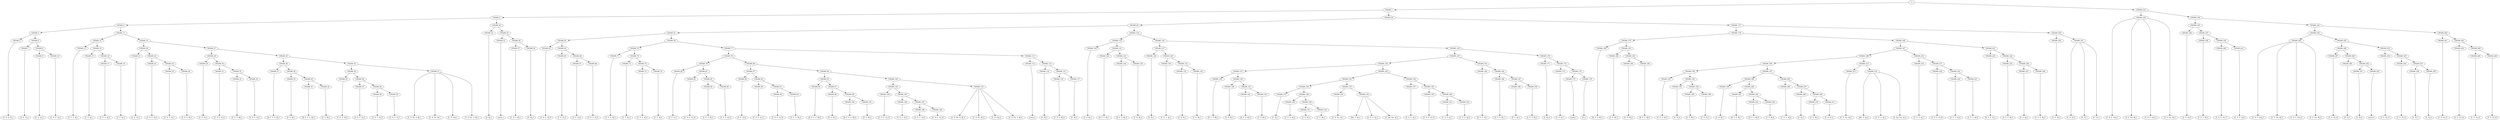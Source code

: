 digraph sample{
"S" -> "C85289_1";
"C85289_1" -> "C85289_2";
"C85289_2" -> "C85289_3";
"C85289_3" -> "C85289_4";
"C85289_4" -> "C85289_5";
"C85289_5" -> "[C  D  E  G]_1";
"C85289_4" -> "C85289_6";
"C85289_6" -> "C85289_7";
"C85289_7" -> "[C  E  G]_1";
"C85289_6" -> "C85289_8";
"C85289_8" -> "C85289_9";
"C85289_9" -> "[C  E  G]_2";
"C85289_8" -> "C85289_10";
"C85289_10" -> "[C  D  E  G]_2";
"C85289_3" -> "C85289_11";
"C85289_11" -> "C85289_12";
"C85289_12" -> "C85289_13";
"C85289_13" -> "[C  F  G  A]_1";
"C85289_12" -> "C85289_14";
"C85289_14" -> "C85289_15";
"C85289_15" -> "[C  F  A]_1";
"C85289_14" -> "C85289_16";
"C85289_16" -> "C85289_17";
"C85289_17" -> "[C  F  G  A]_2";
"C85289_16" -> "C85289_18";
"C85289_18" -> "[C  F  A]_2";
"C85289_11" -> "C85289_19";
"C85289_19" -> "C85289_20";
"C85289_20" -> "C85289_21";
"C85289_21" -> "[C  E  G]_3";
"C85289_20" -> "C85289_22";
"C85289_22" -> "C85289_23";
"C85289_23" -> "[C  D  E  G]_3";
"C85289_22" -> "C85289_24";
"C85289_24" -> "C85289_25";
"C85289_25" -> "[C  E  F  G]_1";
"C85289_24" -> "C85289_26";
"C85289_26" -> "[C  E  G  B]_1";
"C85289_19" -> "C85289_27";
"C85289_27" -> "C85289_28";
"C85289_28" -> "C85289_29";
"C85289_29" -> "[C  E  G]_4";
"C85289_28" -> "C85289_30";
"C85289_30" -> "C85289_31";
"C85289_31" -> "[C  D  E  G]_4";
"C85289_30" -> "C85289_32";
"C85289_32" -> "C85289_33";
"C85289_33" -> "[C  E  G  B]_2";
"C85289_32" -> "C85289_34";
"C85289_34" -> "[C  D  E  G]_5";
"C85289_27" -> "C85289_35";
"C85289_35" -> "C85289_36";
"C85289_36" -> "C85289_37";
"C85289_37" -> "[D  E  F  G  B]_1";
"C85289_36" -> "C85289_38";
"C85289_38" -> "C85289_39";
"C85289_39" -> "[F  G  B]_1";
"C85289_38" -> "C85289_40";
"C85289_40" -> "C85289_41";
"C85289_41" -> "[D  E  F  G  B]_2";
"C85289_40" -> "C85289_42";
"C85289_42" -> "[F  G  B]_2";
"C85289_35" -> "C85289_43";
"C85289_43" -> "C85289_44";
"C85289_44" -> "C85289_45";
"C85289_45" -> "[C  D  E  G]_6";
"C85289_44" -> "C85289_46";
"C85289_46" -> "C85289_47";
"C85289_47" -> "[C  E  F  G]_2";
"C85289_46" -> "C85289_48";
"C85289_48" -> "C85289_49";
"C85289_49" -> "[C  E  F  G]_3";
"C85289_48" -> "C85289_50";
"C85289_50" -> "[C  D  E  G]_7";
"C85289_43" -> "C85289_51";
"C85289_51" -> "[C  D  Fis  A  B]_1";
"C85289_51" -> "[C  D  Fis  B]_1";
"C85289_51" -> "[C  D  Fis]_1";
"C85289_51" -> "[C  D  Fis  A  B]_2";
"C85289_2" -> "C85289_52";
"C85289_52" -> "C85289_53";
"C85289_53" -> "[G  B]_1";
"C85289_52" -> "C85289_54";
"C85289_54" -> "C85289_55";
"C85289_55" -> "[rest]_1";
"C85289_54" -> "C85289_56";
"C85289_56" -> "C85289_57";
"C85289_57" -> "[C  D  G  B]_1";
"C85289_56" -> "C85289_58";
"C85289_58" -> "[G  B]_2";
"C85289_1" -> "C85289_59";
"C85289_59" -> "C85289_60";
"C85289_60" -> "C85289_61";
"C85289_61" -> "C85289_62";
"C85289_62" -> "C85289_63";
"C85289_63" -> "[C  D  E  G]_8";
"C85289_62" -> "C85289_64";
"C85289_64" -> "C85289_65";
"C85289_65" -> "[C  E  G]_5";
"C85289_64" -> "C85289_66";
"C85289_66" -> "C85289_67";
"C85289_67" -> "[C  E  G]_6";
"C85289_66" -> "C85289_68";
"C85289_68" -> "[C  D  E  G]_9";
"C85289_61" -> "C85289_69";
"C85289_69" -> "C85289_70";
"C85289_70" -> "C85289_71";
"C85289_71" -> "[C  F  G  A]_3";
"C85289_70" -> "C85289_72";
"C85289_72" -> "C85289_73";
"C85289_73" -> "[C  F  A]_3";
"C85289_72" -> "C85289_74";
"C85289_74" -> "C85289_75";
"C85289_75" -> "[C  F  G  A]_4";
"C85289_74" -> "C85289_76";
"C85289_76" -> "[C  F  A]_4";
"C85289_69" -> "C85289_77";
"C85289_77" -> "C85289_78";
"C85289_78" -> "C85289_79";
"C85289_79" -> "C85289_80";
"C85289_80" -> "[C  E  G]_7";
"C85289_79" -> "C85289_81";
"C85289_81" -> "C85289_82";
"C85289_82" -> "[C  D  E  G]_10";
"C85289_81" -> "C85289_83";
"C85289_83" -> "C85289_84";
"C85289_84" -> "[C  E  G  B]_3";
"C85289_83" -> "C85289_85";
"C85289_85" -> "[C  E  F  G]_4";
"C85289_78" -> "C85289_86";
"C85289_86" -> "C85289_87";
"C85289_87" -> "C85289_88";
"C85289_88" -> "[C  E  G]_8";
"C85289_87" -> "C85289_89";
"C85289_89" -> "C85289_90";
"C85289_90" -> "[C  D  E  G]_11";
"C85289_89" -> "C85289_91";
"C85289_91" -> "C85289_92";
"C85289_92" -> "[C  D  E  G]_12";
"C85289_91" -> "C85289_93";
"C85289_93" -> "[C  E  G  B]_4";
"C85289_86" -> "C85289_94";
"C85289_94" -> "C85289_95";
"C85289_95" -> "C85289_96";
"C85289_96" -> "[D  E  F  G  B]_3";
"C85289_95" -> "C85289_97";
"C85289_97" -> "C85289_98";
"C85289_98" -> "[F  G  B]_3";
"C85289_97" -> "C85289_99";
"C85289_99" -> "C85289_100";
"C85289_100" -> "[D  E  F  G  B]_4";
"C85289_99" -> "C85289_101";
"C85289_101" -> "[F  G  B]_4";
"C85289_94" -> "C85289_102";
"C85289_102" -> "C85289_103";
"C85289_103" -> "C85289_104";
"C85289_104" -> "[C  D  E  G]_13";
"C85289_103" -> "C85289_105";
"C85289_105" -> "C85289_106";
"C85289_106" -> "[C  E  F  G]_5";
"C85289_105" -> "C85289_107";
"C85289_107" -> "C85289_108";
"C85289_108" -> "[C  E  F  G]_6";
"C85289_107" -> "C85289_109";
"C85289_109" -> "[C  D  E  G]_14";
"C85289_102" -> "C85289_110";
"C85289_110" -> "[C  D  Fis  A  B]_3";
"C85289_110" -> "[C  D  Fis  B]_2";
"C85289_110" -> "[C  D  Fis]_2";
"C85289_110" -> "[C  D  Fis  A  B]_4";
"C85289_77" -> "C85289_111";
"C85289_111" -> "C85289_112";
"C85289_112" -> "[rest]_2";
"C85289_111" -> "C85289_113";
"C85289_113" -> "C85289_114";
"C85289_114" -> "[G  B]_3";
"C85289_113" -> "C85289_115";
"C85289_115" -> "C85289_116";
"C85289_116" -> "[C  D  G  B]_2";
"C85289_115" -> "C85289_117";
"C85289_117" -> "[G  B]_4";
"C85289_60" -> "C85289_118";
"C85289_118" -> "C85289_119";
"C85289_119" -> "C85289_120";
"C85289_120" -> "[C  D  B]_1";
"C85289_119" -> "C85289_121";
"C85289_121" -> "C85289_122";
"C85289_122" -> "[D  F  G  B]_1";
"C85289_121" -> "C85289_123";
"C85289_123" -> "C85289_124";
"C85289_124" -> "[D  F  G  B]_2";
"C85289_123" -> "C85289_125";
"C85289_125" -> "[C  D  B]_2";
"C85289_118" -> "C85289_126";
"C85289_126" -> "C85289_127";
"C85289_127" -> "C85289_128";
"C85289_128" -> "[C  E]_1";
"C85289_127" -> "C85289_129";
"C85289_129" -> "C85289_130";
"C85289_130" -> "[C  E  G  A]_1";
"C85289_129" -> "C85289_131";
"C85289_131" -> "C85289_132";
"C85289_132" -> "[C  D  E]_1";
"C85289_131" -> "C85289_133";
"C85289_133" -> "[C  E  B]_1";
"C85289_126" -> "C85289_134";
"C85289_134" -> "C85289_135";
"C85289_135" -> "C85289_136";
"C85289_136" -> "C85289_137";
"C85289_137" -> "C85289_138";
"C85289_138" -> "[D  F  G  B]_3";
"C85289_137" -> "C85289_139";
"C85289_139" -> "C85289_140";
"C85289_140" -> "[C  D  B]_3";
"C85289_139" -> "C85289_141";
"C85289_141" -> "C85289_142";
"C85289_142" -> "[D  F  G  B]_4";
"C85289_141" -> "C85289_143";
"C85289_143" -> "[C  D  B]_4";
"C85289_136" -> "C85289_144";
"C85289_144" -> "C85289_145";
"C85289_145" -> "C85289_146";
"C85289_146" -> "C85289_147";
"C85289_147" -> "[C  E]_2";
"C85289_146" -> "C85289_148";
"C85289_148" -> "C85289_149";
"C85289_149" -> "[C  E  G  A]_2";
"C85289_148" -> "C85289_150";
"C85289_150" -> "C85289_151";
"C85289_151" -> "[C  D  E]_2";
"C85289_150" -> "C85289_152";
"C85289_152" -> "[C  E  B]_2";
"C85289_145" -> "C85289_153";
"C85289_153" -> "C85289_154";
"C85289_154" -> "[C  D  Fis  A]_1";
"C85289_153" -> "C85289_155";
"C85289_155" -> "[Dis  G  A]_1";
"C85289_155" -> "[C  D  G  A]_1";
"C85289_155" -> "[C  Dis  Fis  A]_1";
"C85289_144" -> "C85289_156";
"C85289_156" -> "C85289_157";
"C85289_157" -> "[C  E  G  A]_3";
"C85289_156" -> "C85289_158";
"C85289_158" -> "C85289_159";
"C85289_159" -> "[C  D  E  G]_15";
"C85289_158" -> "C85289_160";
"C85289_160" -> "C85289_161";
"C85289_161" -> "[C  E  F  G]_7";
"C85289_160" -> "C85289_162";
"C85289_162" -> "[C  E  G  A]_4";
"C85289_135" -> "C85289_163";
"C85289_163" -> "C85289_164";
"C85289_164" -> "[D  E  F  G]_1";
"C85289_163" -> "C85289_165";
"C85289_165" -> "C85289_166";
"C85289_166" -> "[C  F  G  B]_1";
"C85289_165" -> "C85289_167";
"C85289_167" -> "C85289_168";
"C85289_168" -> "[F  G  A]_1";
"C85289_167" -> "C85289_169";
"C85289_169" -> "[C  F  G  B]_2";
"C85289_134" -> "C85289_170";
"C85289_170" -> "C85289_171";
"C85289_171" -> "[C  E]_3";
"C85289_170" -> "C85289_172";
"C85289_172" -> "C85289_173";
"C85289_173" -> "[C  F  G]_1";
"C85289_172" -> "C85289_174";
"C85289_174" -> "C85289_175";
"C85289_175" -> "[rest]_3";
"C85289_174" -> "C85289_176";
"C85289_176" -> "[C]_1";
"C85289_59" -> "C85289_177";
"C85289_177" -> "C85289_178";
"C85289_178" -> "C85289_179";
"C85289_179" -> "C85289_180";
"C85289_180" -> "[D  F  G  B]_5";
"C85289_179" -> "C85289_181";
"C85289_181" -> "C85289_182";
"C85289_182" -> "[C  D  B]_5";
"C85289_181" -> "C85289_183";
"C85289_183" -> "C85289_184";
"C85289_184" -> "[C  D  B]_6";
"C85289_183" -> "C85289_185";
"C85289_185" -> "[D  F  G  B]_6";
"C85289_178" -> "C85289_186";
"C85289_186" -> "C85289_187";
"C85289_187" -> "C85289_188";
"C85289_188" -> "C85289_189";
"C85289_189" -> "C85289_190";
"C85289_190" -> "C85289_191";
"C85289_191" -> "[C  E  G  A]_5";
"C85289_190" -> "C85289_192";
"C85289_192" -> "C85289_193";
"C85289_193" -> "[C  E]_4";
"C85289_192" -> "C85289_194";
"C85289_194" -> "C85289_195";
"C85289_195" -> "[C  E  B]_3";
"C85289_194" -> "C85289_196";
"C85289_196" -> "[C  D  E]_3";
"C85289_189" -> "C85289_197";
"C85289_197" -> "C85289_198";
"C85289_198" -> "C85289_199";
"C85289_199" -> "[C  D  B]_7";
"C85289_198" -> "C85289_200";
"C85289_200" -> "C85289_201";
"C85289_201" -> "[D  F  G  B]_7";
"C85289_200" -> "C85289_202";
"C85289_202" -> "C85289_203";
"C85289_203" -> "[D  F  G  B]_8";
"C85289_202" -> "C85289_204";
"C85289_204" -> "[C  D  B]_8";
"C85289_197" -> "C85289_205";
"C85289_205" -> "C85289_206";
"C85289_206" -> "[C  E  G  A]_6";
"C85289_205" -> "C85289_207";
"C85289_207" -> "C85289_208";
"C85289_208" -> "[C  E]_5";
"C85289_207" -> "C85289_209";
"C85289_209" -> "C85289_210";
"C85289_210" -> "[C  E  B]_4";
"C85289_209" -> "C85289_211";
"C85289_211" -> "[C  D  E]_4";
"C85289_188" -> "C85289_212";
"C85289_212" -> "C85289_213";
"C85289_213" -> "[C  D  Fis  A]_2";
"C85289_212" -> "C85289_214";
"C85289_214" -> "[Dis  G  A]_2";
"C85289_214" -> "[C  D  G  A]_2";
"C85289_214" -> "[C  Dis  Fis  A]_2";
"C85289_187" -> "C85289_215";
"C85289_215" -> "C85289_216";
"C85289_216" -> "[C  E  G  A]_7";
"C85289_215" -> "C85289_217";
"C85289_217" -> "C85289_218";
"C85289_218" -> "[C  D  E  G]_16";
"C85289_217" -> "C85289_219";
"C85289_219" -> "C85289_220";
"C85289_220" -> "[C  E  F  G]_8";
"C85289_219" -> "C85289_221";
"C85289_221" -> "[C  E  G  A]_8";
"C85289_186" -> "C85289_222";
"C85289_222" -> "C85289_223";
"C85289_223" -> "[D  E  F  G]_2";
"C85289_222" -> "C85289_224";
"C85289_224" -> "C85289_225";
"C85289_225" -> "[C  F  G  B]_3";
"C85289_224" -> "C85289_226";
"C85289_226" -> "C85289_227";
"C85289_227" -> "[F  G  A]_2";
"C85289_226" -> "C85289_228";
"C85289_228" -> "[C  F  G  B]_4";
"C85289_177" -> "C85289_229";
"C85289_229" -> "C85289_230";
"C85289_230" -> "[C  E  B]_5";
"C85289_229" -> "C85289_231";
"C85289_231" -> "[C  D  E]_5";
"C85289_231" -> "[E  F]_1";
"C85289_231" -> "[C  G]_1";
"S" -> "C85289_232";
"C85289_232" -> "C85289_233";
"C85289_233" -> "[C  D  F  Gis]_1";
"C85289_233" -> "[C  F  Gis  B]_1";
"C85289_233" -> "[C  D  F  Gis]_2";
"C85289_233" -> "[C  F  Gis  B]_2";
"C85289_232" -> "C85289_234";
"C85289_234" -> "C85289_235";
"C85289_235" -> "C85289_236";
"C85289_236" -> "[C  E  G]_9";
"C85289_235" -> "C85289_237";
"C85289_237" -> "C85289_238";
"C85289_238" -> "[C  E  G  B]_5";
"C85289_237" -> "C85289_239";
"C85289_239" -> "C85289_240";
"C85289_240" -> "[C  D  E  G]_17";
"C85289_239" -> "C85289_241";
"C85289_241" -> "[C  E  F  G]_9";
"C85289_234" -> "C85289_242";
"C85289_242" -> "C85289_243";
"C85289_243" -> "C85289_244";
"C85289_244" -> "[C  D  F  Gis]_3";
"C85289_244" -> "[C  F  Gis  B]_3";
"C85289_244" -> "[C  D  F  Gis]_4";
"C85289_244" -> "[C  F  Gis  B]_4";
"C85289_243" -> "C85289_245";
"C85289_245" -> "C85289_246";
"C85289_246" -> "C85289_247";
"C85289_247" -> "[C  E  G]_10";
"C85289_246" -> "C85289_248";
"C85289_248" -> "C85289_249";
"C85289_249" -> "[F  G]_1";
"C85289_248" -> "C85289_250";
"C85289_250" -> "C85289_251";
"C85289_251" -> "[C  E]_6";
"C85289_250" -> "C85289_252";
"C85289_252" -> "[rest]_4";
"C85289_245" -> "C85289_253";
"C85289_253" -> "C85289_254";
"C85289_254" -> "[C  E  G]_11";
"C85289_253" -> "C85289_255";
"C85289_255" -> "C85289_256";
"C85289_256" -> "[C  E  G]_12";
"C85289_255" -> "C85289_257";
"C85289_257" -> "C85289_258";
"C85289_258" -> "[C  E]_7";
"C85289_257" -> "C85289_259";
"C85289_259" -> "[F  G]_2";
"C85289_242" -> "C85289_260";
"C85289_260" -> "C85289_261";
"C85289_261" -> "[C  E  G]_13";
"C85289_260" -> "C85289_262";
"C85289_262" -> "C85289_263";
"C85289_263" -> "[C  E  G]_14";
"C85289_262" -> "C85289_264";
"C85289_264" -> "C85289_265";
"C85289_265" -> "[C  E  G]_15";
"C85289_264" -> "C85289_266";
"C85289_266" -> "[C  E  G]_16";

{rank = min; "S";}
{rank = same; "C85289_1"; "C85289_232";}
{rank = same; "C85289_2"; "C85289_59"; "C85289_233"; "C85289_234";}
{rank = same; "C85289_3"; "C85289_52"; "C85289_60"; "C85289_177"; "C85289_235"; "C85289_242";}
{rank = same; "C85289_4"; "C85289_11"; "C85289_53"; "C85289_54"; "C85289_61"; "C85289_118"; "C85289_178"; "C85289_229"; "C85289_236"; "C85289_237"; "C85289_243"; "C85289_260";}
{rank = same; "C85289_5"; "C85289_6"; "C85289_12"; "C85289_19"; "C85289_55"; "C85289_56"; "C85289_62"; "C85289_69"; "C85289_119"; "C85289_126"; "C85289_179"; "C85289_186"; "C85289_230"; "C85289_231"; "C85289_238"; "C85289_239"; "C85289_244"; "C85289_245"; "C85289_261"; "C85289_262";}
{rank = same; "C85289_7"; "C85289_8"; "C85289_13"; "C85289_14"; "C85289_20"; "C85289_27"; "C85289_57"; "C85289_58"; "C85289_63"; "C85289_64"; "C85289_70"; "C85289_77"; "C85289_120"; "C85289_121"; "C85289_127"; "C85289_134"; "C85289_180"; "C85289_181"; "C85289_187"; "C85289_222"; "C85289_240"; "C85289_241"; "C85289_246"; "C85289_253"; "C85289_263"; "C85289_264";}
{rank = same; "C85289_9"; "C85289_10"; "C85289_15"; "C85289_16"; "C85289_21"; "C85289_22"; "C85289_28"; "C85289_35"; "C85289_65"; "C85289_66"; "C85289_71"; "C85289_72"; "C85289_78"; "C85289_111"; "C85289_122"; "C85289_123"; "C85289_128"; "C85289_129"; "C85289_135"; "C85289_170"; "C85289_182"; "C85289_183"; "C85289_188"; "C85289_215"; "C85289_223"; "C85289_224"; "C85289_247"; "C85289_248"; "C85289_254"; "C85289_255"; "C85289_265"; "C85289_266";}
{rank = same; "C85289_17"; "C85289_18"; "C85289_23"; "C85289_24"; "C85289_29"; "C85289_30"; "C85289_36"; "C85289_43"; "C85289_67"; "C85289_68"; "C85289_73"; "C85289_74"; "C85289_79"; "C85289_86"; "C85289_112"; "C85289_113"; "C85289_124"; "C85289_125"; "C85289_130"; "C85289_131"; "C85289_136"; "C85289_163"; "C85289_171"; "C85289_172"; "C85289_184"; "C85289_185"; "C85289_189"; "C85289_212"; "C85289_216"; "C85289_217"; "C85289_225"; "C85289_226"; "C85289_249"; "C85289_250"; "C85289_256"; "C85289_257";}
{rank = same; "C85289_25"; "C85289_26"; "C85289_31"; "C85289_32"; "C85289_37"; "C85289_38"; "C85289_44"; "C85289_51"; "C85289_75"; "C85289_76"; "C85289_80"; "C85289_81"; "C85289_87"; "C85289_94"; "C85289_114"; "C85289_115"; "C85289_132"; "C85289_133"; "C85289_137"; "C85289_144"; "C85289_164"; "C85289_165"; "C85289_173"; "C85289_174"; "C85289_190"; "C85289_197"; "C85289_213"; "C85289_214"; "C85289_218"; "C85289_219"; "C85289_227"; "C85289_228"; "C85289_251"; "C85289_252"; "C85289_258"; "C85289_259";}
{rank = same; "C85289_33"; "C85289_34"; "C85289_39"; "C85289_40"; "C85289_45"; "C85289_46"; "C85289_82"; "C85289_83"; "C85289_88"; "C85289_89"; "C85289_95"; "C85289_102"; "C85289_116"; "C85289_117"; "C85289_138"; "C85289_139"; "C85289_145"; "C85289_156"; "C85289_166"; "C85289_167"; "C85289_175"; "C85289_176"; "C85289_191"; "C85289_192"; "C85289_198"; "C85289_205"; "C85289_220"; "C85289_221";}
{rank = same; "C85289_41"; "C85289_42"; "C85289_47"; "C85289_48"; "C85289_84"; "C85289_85"; "C85289_90"; "C85289_91"; "C85289_96"; "C85289_97"; "C85289_103"; "C85289_110"; "C85289_140"; "C85289_141"; "C85289_146"; "C85289_153"; "C85289_157"; "C85289_158"; "C85289_168"; "C85289_169"; "C85289_193"; "C85289_194"; "C85289_199"; "C85289_200"; "C85289_206"; "C85289_207";}
{rank = same; "C85289_49"; "C85289_50"; "C85289_92"; "C85289_93"; "C85289_98"; "C85289_99"; "C85289_104"; "C85289_105"; "C85289_142"; "C85289_143"; "C85289_147"; "C85289_148"; "C85289_154"; "C85289_155"; "C85289_159"; "C85289_160"; "C85289_195"; "C85289_196"; "C85289_201"; "C85289_202"; "C85289_208"; "C85289_209";}
{rank = same; "C85289_100"; "C85289_101"; "C85289_106"; "C85289_107"; "C85289_149"; "C85289_150"; "C85289_161"; "C85289_162"; "C85289_203"; "C85289_204"; "C85289_210"; "C85289_211";}
{rank = same; "C85289_108"; "C85289_109"; "C85289_151"; "C85289_152";}
{rank = same; "[C  D  B]_1"; "[C  D  B]_2"; "[C  D  B]_3"; "[C  D  B]_4"; "[C  D  B]_5"; "[C  D  B]_6"; "[C  D  B]_7"; "[C  D  B]_8"; "[C  D  E  G]_1"; "[C  D  E  G]_2"; "[C  D  E  G]_3"; "[C  D  E  G]_4"; "[C  D  E  G]_5"; "[C  D  E  G]_6"; "[C  D  E  G]_7"; "[C  D  E  G]_8"; "[C  D  E  G]_9"; "[C  D  E  G]_10"; "[C  D  E  G]_11"; "[C  D  E  G]_12"; "[C  D  E  G]_13"; "[C  D  E  G]_14"; "[C  D  E  G]_15"; "[C  D  E  G]_16"; "[C  D  E  G]_17"; "[C  D  E]_1"; "[C  D  E]_2"; "[C  D  E]_3"; "[C  D  E]_4"; "[C  D  E]_5"; "[C  D  F  Gis]_1"; "[C  D  F  Gis]_2"; "[C  D  F  Gis]_3"; "[C  D  F  Gis]_4"; "[C  D  Fis  A  B]_1"; "[C  D  Fis  A  B]_2"; "[C  D  Fis  A  B]_3"; "[C  D  Fis  A  B]_4"; "[C  D  Fis  A]_1"; "[C  D  Fis  A]_2"; "[C  D  Fis  B]_1"; "[C  D  Fis  B]_2"; "[C  D  Fis]_1"; "[C  D  Fis]_2"; "[C  D  G  A]_1"; "[C  D  G  A]_2"; "[C  D  G  B]_1"; "[C  D  G  B]_2"; "[C  Dis  Fis  A]_1"; "[C  Dis  Fis  A]_2"; "[C  E  B]_1"; "[C  E  B]_2"; "[C  E  B]_3"; "[C  E  B]_4"; "[C  E  B]_5"; "[C  E  F  G]_1"; "[C  E  F  G]_2"; "[C  E  F  G]_3"; "[C  E  F  G]_4"; "[C  E  F  G]_5"; "[C  E  F  G]_6"; "[C  E  F  G]_7"; "[C  E  F  G]_8"; "[C  E  F  G]_9"; "[C  E  G  A]_1"; "[C  E  G  A]_2"; "[C  E  G  A]_3"; "[C  E  G  A]_4"; "[C  E  G  A]_5"; "[C  E  G  A]_6"; "[C  E  G  A]_7"; "[C  E  G  A]_8"; "[C  E  G  B]_1"; "[C  E  G  B]_2"; "[C  E  G  B]_3"; "[C  E  G  B]_4"; "[C  E  G  B]_5"; "[C  E  G]_1"; "[C  E  G]_2"; "[C  E  G]_3"; "[C  E  G]_4"; "[C  E  G]_5"; "[C  E  G]_6"; "[C  E  G]_7"; "[C  E  G]_8"; "[C  E  G]_9"; "[C  E  G]_10"; "[C  E  G]_11"; "[C  E  G]_12"; "[C  E  G]_13"; "[C  E  G]_14"; "[C  E  G]_15"; "[C  E  G]_16"; "[C  E]_1"; "[C  E]_2"; "[C  E]_3"; "[C  E]_4"; "[C  E]_5"; "[C  E]_6"; "[C  E]_7"; "[C  F  A]_1"; "[C  F  A]_2"; "[C  F  A]_3"; "[C  F  A]_4"; "[C  F  G  A]_1"; "[C  F  G  A]_2"; "[C  F  G  A]_3"; "[C  F  G  A]_4"; "[C  F  G  B]_1"; "[C  F  G  B]_2"; "[C  F  G  B]_3"; "[C  F  G  B]_4"; "[C  F  G]_1"; "[C  F  Gis  B]_1"; "[C  F  Gis  B]_2"; "[C  F  Gis  B]_3"; "[C  F  Gis  B]_4"; "[C  G]_1"; "[C]_1"; "[D  E  F  G  B]_1"; "[D  E  F  G  B]_2"; "[D  E  F  G  B]_3"; "[D  E  F  G  B]_4"; "[D  E  F  G]_1"; "[D  E  F  G]_2"; "[D  F  G  B]_1"; "[D  F  G  B]_2"; "[D  F  G  B]_3"; "[D  F  G  B]_4"; "[D  F  G  B]_5"; "[D  F  G  B]_6"; "[D  F  G  B]_7"; "[D  F  G  B]_8"; "[Dis  G  A]_1"; "[Dis  G  A]_2"; "[E  F]_1"; "[F  G  A]_1"; "[F  G  A]_2"; "[F  G  B]_1"; "[F  G  B]_2"; "[F  G  B]_3"; "[F  G  B]_4"; "[F  G]_1"; "[F  G]_2"; "[G  B]_1"; "[G  B]_2"; "[G  B]_3"; "[G  B]_4"; "[rest]_1"; "[rest]_2"; "[rest]_3"; "[rest]_4";}
}